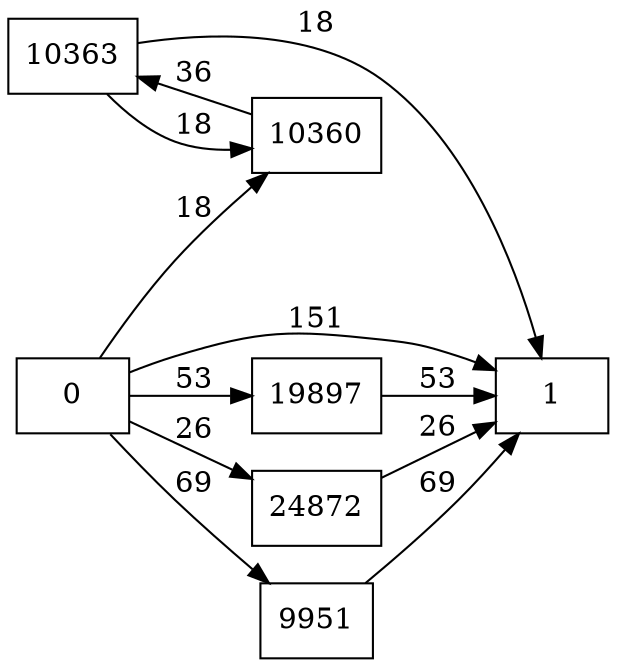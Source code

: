 digraph {
	graph [rankdir=LR]
	node [shape=rectangle]
	9951 -> 1 [label=69]
	10360 -> 10363 [label=36]
	10363 -> 10360 [label=18]
	10363 -> 1 [label=18]
	19897 -> 1 [label=53]
	24872 -> 1 [label=26]
	0 -> 1 [label=151]
	0 -> 9951 [label=69]
	0 -> 10360 [label=18]
	0 -> 19897 [label=53]
	0 -> 24872 [label=26]
}
